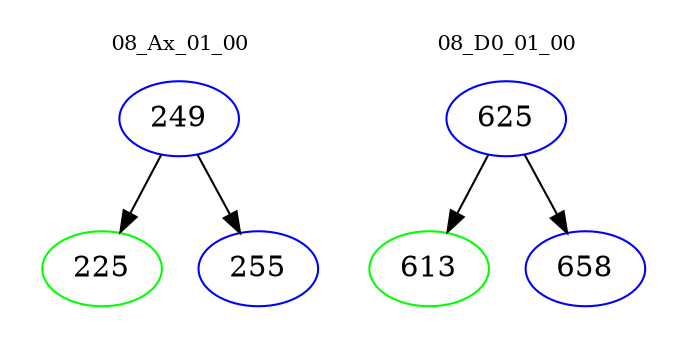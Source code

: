 digraph{
subgraph cluster_0 {
color = white
label = "08_Ax_01_00";
fontsize=10;
T0_249 [label="249", color="blue"]
T0_249 -> T0_225 [color="black"]
T0_225 [label="225", color="green"]
T0_249 -> T0_255 [color="black"]
T0_255 [label="255", color="blue"]
}
subgraph cluster_1 {
color = white
label = "08_D0_01_00";
fontsize=10;
T1_625 [label="625", color="blue"]
T1_625 -> T1_613 [color="black"]
T1_613 [label="613", color="green"]
T1_625 -> T1_658 [color="black"]
T1_658 [label="658", color="blue"]
}
}
